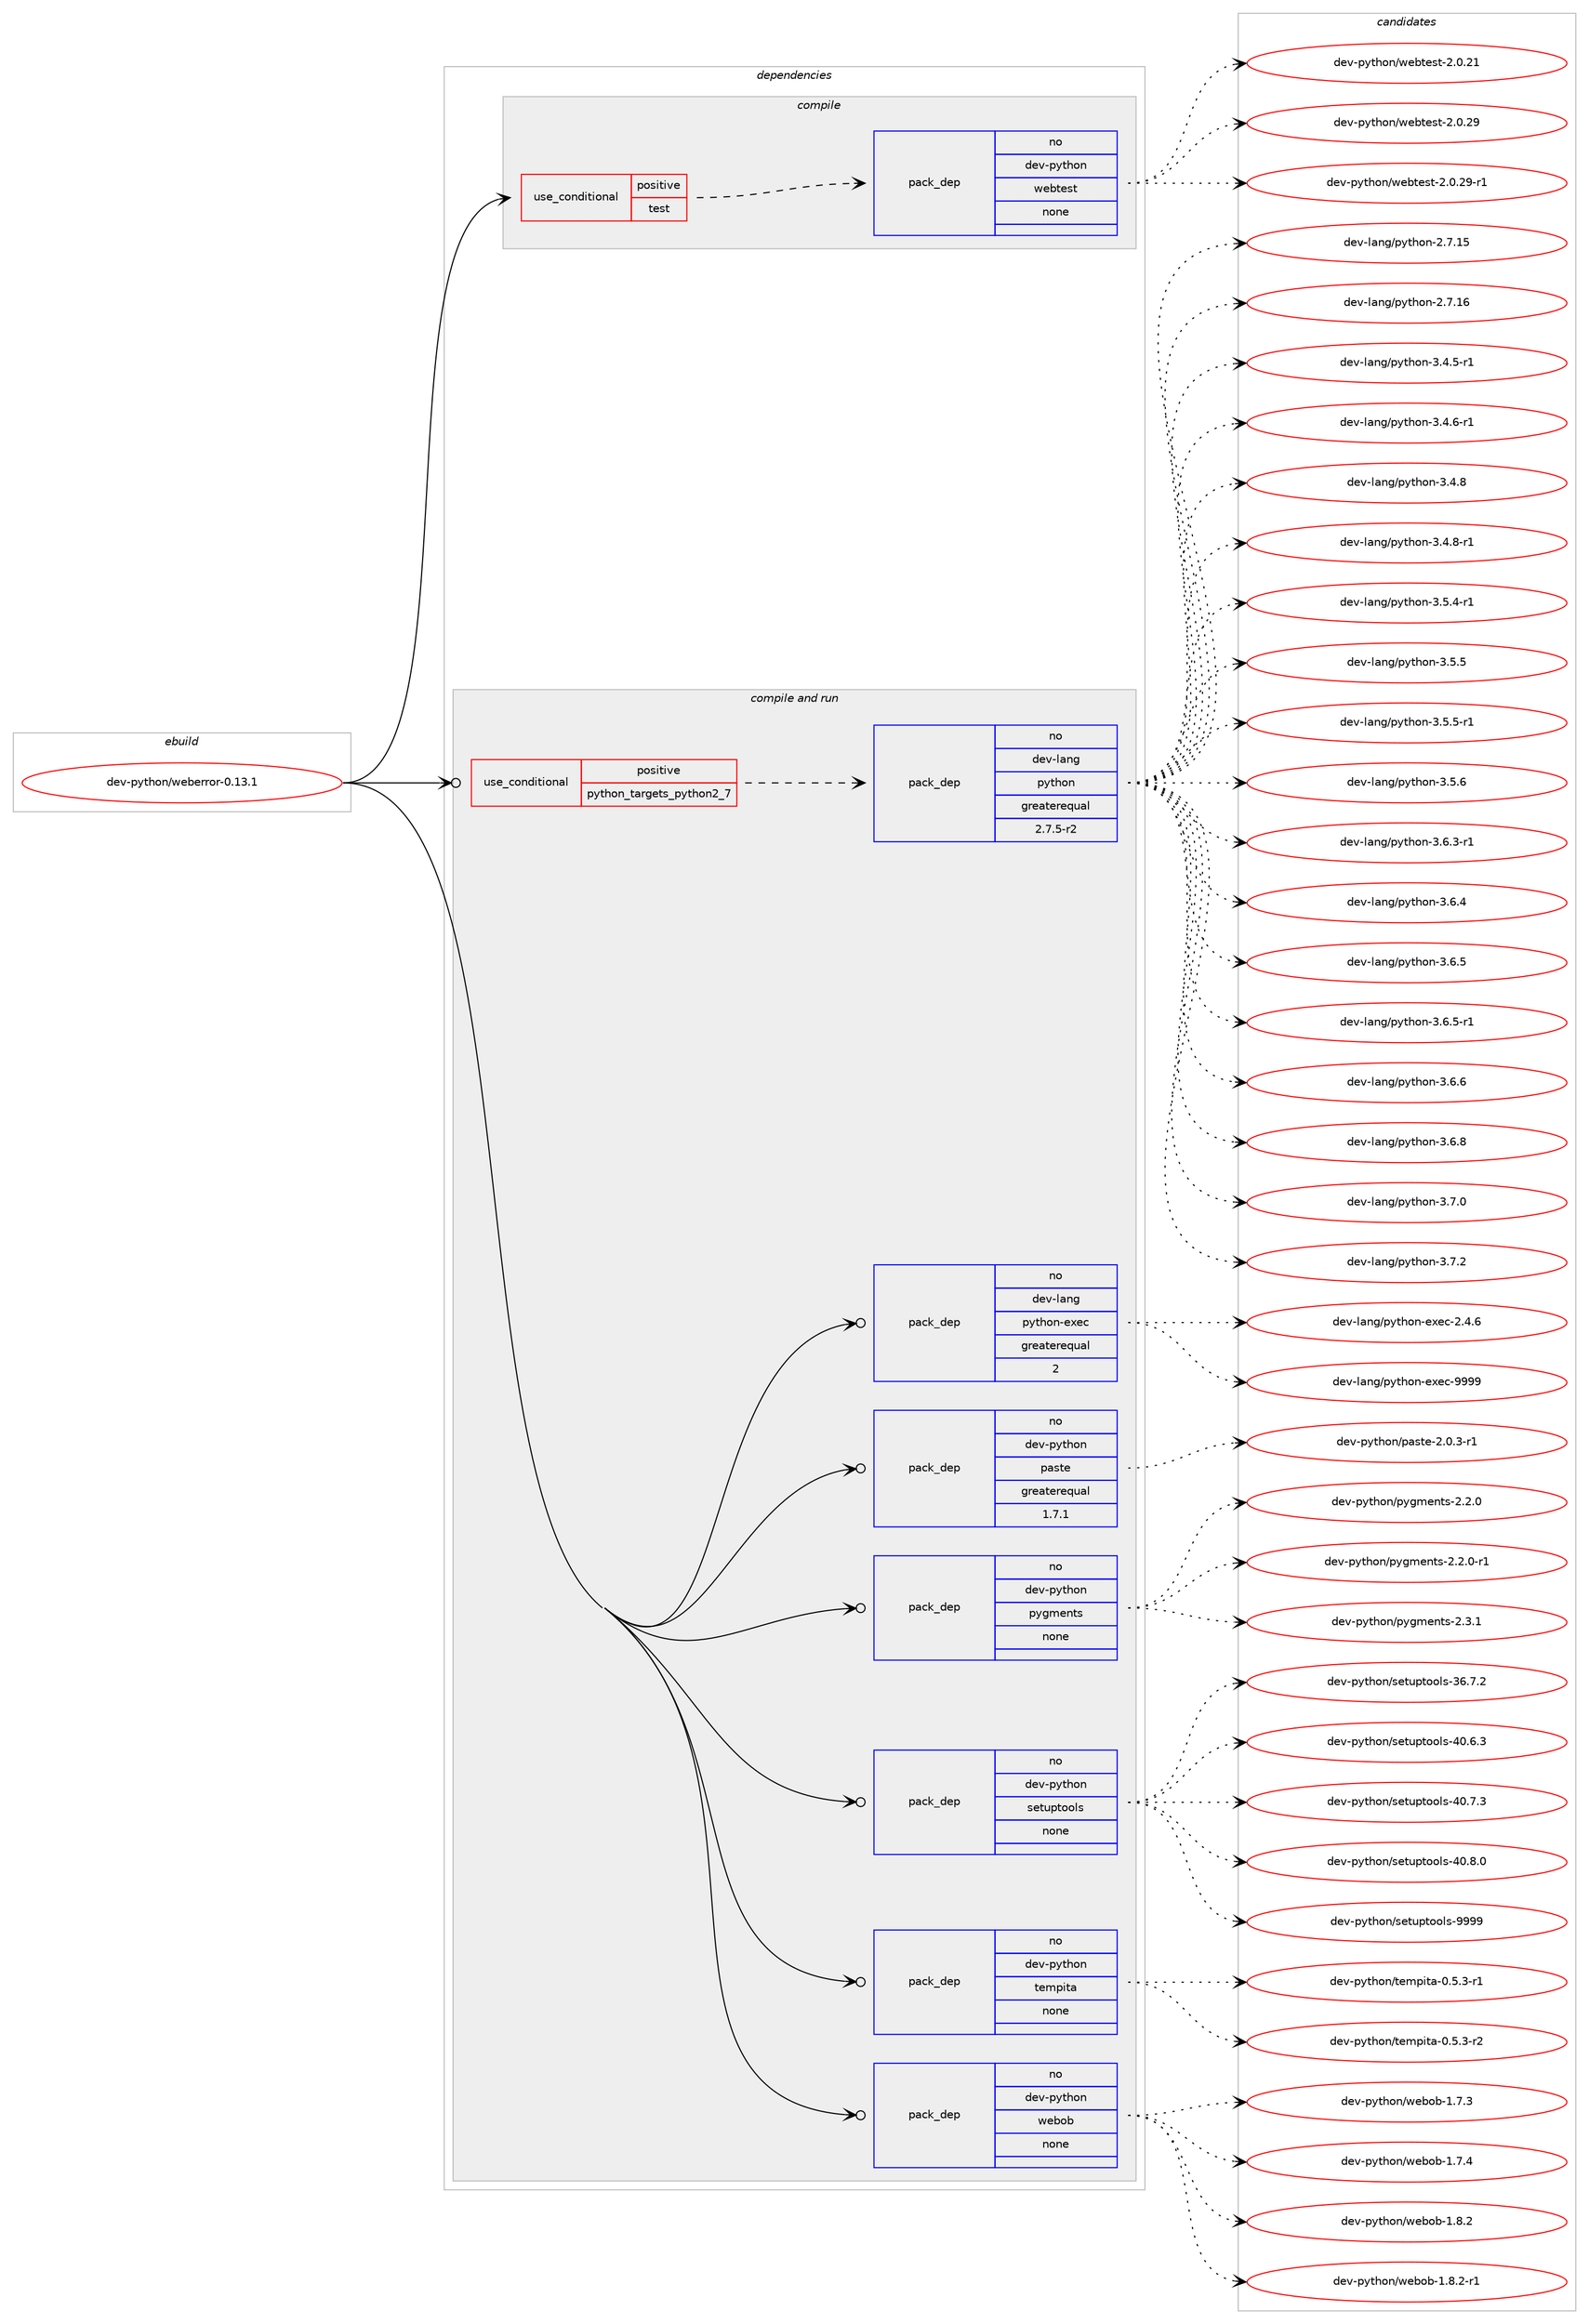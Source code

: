 digraph prolog {

# *************
# Graph options
# *************

newrank=true;
concentrate=true;
compound=true;
graph [rankdir=LR,fontname=Helvetica,fontsize=10,ranksep=1.5];#, ranksep=2.5, nodesep=0.2];
edge  [arrowhead=vee];
node  [fontname=Helvetica,fontsize=10];

# **********
# The ebuild
# **********

subgraph cluster_leftcol {
color=gray;
rank=same;
label=<<i>ebuild</i>>;
id [label="dev-python/weberror-0.13.1", color=red, width=4, href="../dev-python/weberror-0.13.1.svg"];
}

# ****************
# The dependencies
# ****************

subgraph cluster_midcol {
color=gray;
label=<<i>dependencies</i>>;
subgraph cluster_compile {
fillcolor="#eeeeee";
style=filled;
label=<<i>compile</i>>;
subgraph cond386687 {
dependency1447611 [label=<<TABLE BORDER="0" CELLBORDER="1" CELLSPACING="0" CELLPADDING="4"><TR><TD ROWSPAN="3" CELLPADDING="10">use_conditional</TD></TR><TR><TD>positive</TD></TR><TR><TD>test</TD></TR></TABLE>>, shape=none, color=red];
subgraph pack1037554 {
dependency1447612 [label=<<TABLE BORDER="0" CELLBORDER="1" CELLSPACING="0" CELLPADDING="4" WIDTH="220"><TR><TD ROWSPAN="6" CELLPADDING="30">pack_dep</TD></TR><TR><TD WIDTH="110">no</TD></TR><TR><TD>dev-python</TD></TR><TR><TD>webtest</TD></TR><TR><TD>none</TD></TR><TR><TD></TD></TR></TABLE>>, shape=none, color=blue];
}
dependency1447611:e -> dependency1447612:w [weight=20,style="dashed",arrowhead="vee"];
}
id:e -> dependency1447611:w [weight=20,style="solid",arrowhead="vee"];
}
subgraph cluster_compileandrun {
fillcolor="#eeeeee";
style=filled;
label=<<i>compile and run</i>>;
subgraph cond386688 {
dependency1447613 [label=<<TABLE BORDER="0" CELLBORDER="1" CELLSPACING="0" CELLPADDING="4"><TR><TD ROWSPAN="3" CELLPADDING="10">use_conditional</TD></TR><TR><TD>positive</TD></TR><TR><TD>python_targets_python2_7</TD></TR></TABLE>>, shape=none, color=red];
subgraph pack1037555 {
dependency1447614 [label=<<TABLE BORDER="0" CELLBORDER="1" CELLSPACING="0" CELLPADDING="4" WIDTH="220"><TR><TD ROWSPAN="6" CELLPADDING="30">pack_dep</TD></TR><TR><TD WIDTH="110">no</TD></TR><TR><TD>dev-lang</TD></TR><TR><TD>python</TD></TR><TR><TD>greaterequal</TD></TR><TR><TD>2.7.5-r2</TD></TR></TABLE>>, shape=none, color=blue];
}
dependency1447613:e -> dependency1447614:w [weight=20,style="dashed",arrowhead="vee"];
}
id:e -> dependency1447613:w [weight=20,style="solid",arrowhead="odotvee"];
subgraph pack1037556 {
dependency1447615 [label=<<TABLE BORDER="0" CELLBORDER="1" CELLSPACING="0" CELLPADDING="4" WIDTH="220"><TR><TD ROWSPAN="6" CELLPADDING="30">pack_dep</TD></TR><TR><TD WIDTH="110">no</TD></TR><TR><TD>dev-lang</TD></TR><TR><TD>python-exec</TD></TR><TR><TD>greaterequal</TD></TR><TR><TD>2</TD></TR></TABLE>>, shape=none, color=blue];
}
id:e -> dependency1447615:w [weight=20,style="solid",arrowhead="odotvee"];
subgraph pack1037557 {
dependency1447616 [label=<<TABLE BORDER="0" CELLBORDER="1" CELLSPACING="0" CELLPADDING="4" WIDTH="220"><TR><TD ROWSPAN="6" CELLPADDING="30">pack_dep</TD></TR><TR><TD WIDTH="110">no</TD></TR><TR><TD>dev-python</TD></TR><TR><TD>paste</TD></TR><TR><TD>greaterequal</TD></TR><TR><TD>1.7.1</TD></TR></TABLE>>, shape=none, color=blue];
}
id:e -> dependency1447616:w [weight=20,style="solid",arrowhead="odotvee"];
subgraph pack1037558 {
dependency1447617 [label=<<TABLE BORDER="0" CELLBORDER="1" CELLSPACING="0" CELLPADDING="4" WIDTH="220"><TR><TD ROWSPAN="6" CELLPADDING="30">pack_dep</TD></TR><TR><TD WIDTH="110">no</TD></TR><TR><TD>dev-python</TD></TR><TR><TD>pygments</TD></TR><TR><TD>none</TD></TR><TR><TD></TD></TR></TABLE>>, shape=none, color=blue];
}
id:e -> dependency1447617:w [weight=20,style="solid",arrowhead="odotvee"];
subgraph pack1037559 {
dependency1447618 [label=<<TABLE BORDER="0" CELLBORDER="1" CELLSPACING="0" CELLPADDING="4" WIDTH="220"><TR><TD ROWSPAN="6" CELLPADDING="30">pack_dep</TD></TR><TR><TD WIDTH="110">no</TD></TR><TR><TD>dev-python</TD></TR><TR><TD>setuptools</TD></TR><TR><TD>none</TD></TR><TR><TD></TD></TR></TABLE>>, shape=none, color=blue];
}
id:e -> dependency1447618:w [weight=20,style="solid",arrowhead="odotvee"];
subgraph pack1037560 {
dependency1447619 [label=<<TABLE BORDER="0" CELLBORDER="1" CELLSPACING="0" CELLPADDING="4" WIDTH="220"><TR><TD ROWSPAN="6" CELLPADDING="30">pack_dep</TD></TR><TR><TD WIDTH="110">no</TD></TR><TR><TD>dev-python</TD></TR><TR><TD>tempita</TD></TR><TR><TD>none</TD></TR><TR><TD></TD></TR></TABLE>>, shape=none, color=blue];
}
id:e -> dependency1447619:w [weight=20,style="solid",arrowhead="odotvee"];
subgraph pack1037561 {
dependency1447620 [label=<<TABLE BORDER="0" CELLBORDER="1" CELLSPACING="0" CELLPADDING="4" WIDTH="220"><TR><TD ROWSPAN="6" CELLPADDING="30">pack_dep</TD></TR><TR><TD WIDTH="110">no</TD></TR><TR><TD>dev-python</TD></TR><TR><TD>webob</TD></TR><TR><TD>none</TD></TR><TR><TD></TD></TR></TABLE>>, shape=none, color=blue];
}
id:e -> dependency1447620:w [weight=20,style="solid",arrowhead="odotvee"];
}
subgraph cluster_run {
fillcolor="#eeeeee";
style=filled;
label=<<i>run</i>>;
}
}

# **************
# The candidates
# **************

subgraph cluster_choices {
rank=same;
color=gray;
label=<<i>candidates</i>>;

subgraph choice1037554 {
color=black;
nodesep=1;
choice10010111845112121116104111110471191019811610111511645504648465049 [label="dev-python/webtest-2.0.21", color=red, width=4,href="../dev-python/webtest-2.0.21.svg"];
choice10010111845112121116104111110471191019811610111511645504648465057 [label="dev-python/webtest-2.0.29", color=red, width=4,href="../dev-python/webtest-2.0.29.svg"];
choice100101118451121211161041111104711910198116101115116455046484650574511449 [label="dev-python/webtest-2.0.29-r1", color=red, width=4,href="../dev-python/webtest-2.0.29-r1.svg"];
dependency1447612:e -> choice10010111845112121116104111110471191019811610111511645504648465049:w [style=dotted,weight="100"];
dependency1447612:e -> choice10010111845112121116104111110471191019811610111511645504648465057:w [style=dotted,weight="100"];
dependency1447612:e -> choice100101118451121211161041111104711910198116101115116455046484650574511449:w [style=dotted,weight="100"];
}
subgraph choice1037555 {
color=black;
nodesep=1;
choice10010111845108971101034711212111610411111045504655464953 [label="dev-lang/python-2.7.15", color=red, width=4,href="../dev-lang/python-2.7.15.svg"];
choice10010111845108971101034711212111610411111045504655464954 [label="dev-lang/python-2.7.16", color=red, width=4,href="../dev-lang/python-2.7.16.svg"];
choice1001011184510897110103471121211161041111104551465246534511449 [label="dev-lang/python-3.4.5-r1", color=red, width=4,href="../dev-lang/python-3.4.5-r1.svg"];
choice1001011184510897110103471121211161041111104551465246544511449 [label="dev-lang/python-3.4.6-r1", color=red, width=4,href="../dev-lang/python-3.4.6-r1.svg"];
choice100101118451089711010347112121116104111110455146524656 [label="dev-lang/python-3.4.8", color=red, width=4,href="../dev-lang/python-3.4.8.svg"];
choice1001011184510897110103471121211161041111104551465246564511449 [label="dev-lang/python-3.4.8-r1", color=red, width=4,href="../dev-lang/python-3.4.8-r1.svg"];
choice1001011184510897110103471121211161041111104551465346524511449 [label="dev-lang/python-3.5.4-r1", color=red, width=4,href="../dev-lang/python-3.5.4-r1.svg"];
choice100101118451089711010347112121116104111110455146534653 [label="dev-lang/python-3.5.5", color=red, width=4,href="../dev-lang/python-3.5.5.svg"];
choice1001011184510897110103471121211161041111104551465346534511449 [label="dev-lang/python-3.5.5-r1", color=red, width=4,href="../dev-lang/python-3.5.5-r1.svg"];
choice100101118451089711010347112121116104111110455146534654 [label="dev-lang/python-3.5.6", color=red, width=4,href="../dev-lang/python-3.5.6.svg"];
choice1001011184510897110103471121211161041111104551465446514511449 [label="dev-lang/python-3.6.3-r1", color=red, width=4,href="../dev-lang/python-3.6.3-r1.svg"];
choice100101118451089711010347112121116104111110455146544652 [label="dev-lang/python-3.6.4", color=red, width=4,href="../dev-lang/python-3.6.4.svg"];
choice100101118451089711010347112121116104111110455146544653 [label="dev-lang/python-3.6.5", color=red, width=4,href="../dev-lang/python-3.6.5.svg"];
choice1001011184510897110103471121211161041111104551465446534511449 [label="dev-lang/python-3.6.5-r1", color=red, width=4,href="../dev-lang/python-3.6.5-r1.svg"];
choice100101118451089711010347112121116104111110455146544654 [label="dev-lang/python-3.6.6", color=red, width=4,href="../dev-lang/python-3.6.6.svg"];
choice100101118451089711010347112121116104111110455146544656 [label="dev-lang/python-3.6.8", color=red, width=4,href="../dev-lang/python-3.6.8.svg"];
choice100101118451089711010347112121116104111110455146554648 [label="dev-lang/python-3.7.0", color=red, width=4,href="../dev-lang/python-3.7.0.svg"];
choice100101118451089711010347112121116104111110455146554650 [label="dev-lang/python-3.7.2", color=red, width=4,href="../dev-lang/python-3.7.2.svg"];
dependency1447614:e -> choice10010111845108971101034711212111610411111045504655464953:w [style=dotted,weight="100"];
dependency1447614:e -> choice10010111845108971101034711212111610411111045504655464954:w [style=dotted,weight="100"];
dependency1447614:e -> choice1001011184510897110103471121211161041111104551465246534511449:w [style=dotted,weight="100"];
dependency1447614:e -> choice1001011184510897110103471121211161041111104551465246544511449:w [style=dotted,weight="100"];
dependency1447614:e -> choice100101118451089711010347112121116104111110455146524656:w [style=dotted,weight="100"];
dependency1447614:e -> choice1001011184510897110103471121211161041111104551465246564511449:w [style=dotted,weight="100"];
dependency1447614:e -> choice1001011184510897110103471121211161041111104551465346524511449:w [style=dotted,weight="100"];
dependency1447614:e -> choice100101118451089711010347112121116104111110455146534653:w [style=dotted,weight="100"];
dependency1447614:e -> choice1001011184510897110103471121211161041111104551465346534511449:w [style=dotted,weight="100"];
dependency1447614:e -> choice100101118451089711010347112121116104111110455146534654:w [style=dotted,weight="100"];
dependency1447614:e -> choice1001011184510897110103471121211161041111104551465446514511449:w [style=dotted,weight="100"];
dependency1447614:e -> choice100101118451089711010347112121116104111110455146544652:w [style=dotted,weight="100"];
dependency1447614:e -> choice100101118451089711010347112121116104111110455146544653:w [style=dotted,weight="100"];
dependency1447614:e -> choice1001011184510897110103471121211161041111104551465446534511449:w [style=dotted,weight="100"];
dependency1447614:e -> choice100101118451089711010347112121116104111110455146544654:w [style=dotted,weight="100"];
dependency1447614:e -> choice100101118451089711010347112121116104111110455146544656:w [style=dotted,weight="100"];
dependency1447614:e -> choice100101118451089711010347112121116104111110455146554648:w [style=dotted,weight="100"];
dependency1447614:e -> choice100101118451089711010347112121116104111110455146554650:w [style=dotted,weight="100"];
}
subgraph choice1037556 {
color=black;
nodesep=1;
choice1001011184510897110103471121211161041111104510112010199455046524654 [label="dev-lang/python-exec-2.4.6", color=red, width=4,href="../dev-lang/python-exec-2.4.6.svg"];
choice10010111845108971101034711212111610411111045101120101994557575757 [label="dev-lang/python-exec-9999", color=red, width=4,href="../dev-lang/python-exec-9999.svg"];
dependency1447615:e -> choice1001011184510897110103471121211161041111104510112010199455046524654:w [style=dotted,weight="100"];
dependency1447615:e -> choice10010111845108971101034711212111610411111045101120101994557575757:w [style=dotted,weight="100"];
}
subgraph choice1037557 {
color=black;
nodesep=1;
choice1001011184511212111610411111047112971151161014550464846514511449 [label="dev-python/paste-2.0.3-r1", color=red, width=4,href="../dev-python/paste-2.0.3-r1.svg"];
dependency1447616:e -> choice1001011184511212111610411111047112971151161014550464846514511449:w [style=dotted,weight="100"];
}
subgraph choice1037558 {
color=black;
nodesep=1;
choice1001011184511212111610411111047112121103109101110116115455046504648 [label="dev-python/pygments-2.2.0", color=red, width=4,href="../dev-python/pygments-2.2.0.svg"];
choice10010111845112121116104111110471121211031091011101161154550465046484511449 [label="dev-python/pygments-2.2.0-r1", color=red, width=4,href="../dev-python/pygments-2.2.0-r1.svg"];
choice1001011184511212111610411111047112121103109101110116115455046514649 [label="dev-python/pygments-2.3.1", color=red, width=4,href="../dev-python/pygments-2.3.1.svg"];
dependency1447617:e -> choice1001011184511212111610411111047112121103109101110116115455046504648:w [style=dotted,weight="100"];
dependency1447617:e -> choice10010111845112121116104111110471121211031091011101161154550465046484511449:w [style=dotted,weight="100"];
dependency1447617:e -> choice1001011184511212111610411111047112121103109101110116115455046514649:w [style=dotted,weight="100"];
}
subgraph choice1037559 {
color=black;
nodesep=1;
choice100101118451121211161041111104711510111611711211611111110811545515446554650 [label="dev-python/setuptools-36.7.2", color=red, width=4,href="../dev-python/setuptools-36.7.2.svg"];
choice100101118451121211161041111104711510111611711211611111110811545524846544651 [label="dev-python/setuptools-40.6.3", color=red, width=4,href="../dev-python/setuptools-40.6.3.svg"];
choice100101118451121211161041111104711510111611711211611111110811545524846554651 [label="dev-python/setuptools-40.7.3", color=red, width=4,href="../dev-python/setuptools-40.7.3.svg"];
choice100101118451121211161041111104711510111611711211611111110811545524846564648 [label="dev-python/setuptools-40.8.0", color=red, width=4,href="../dev-python/setuptools-40.8.0.svg"];
choice10010111845112121116104111110471151011161171121161111111081154557575757 [label="dev-python/setuptools-9999", color=red, width=4,href="../dev-python/setuptools-9999.svg"];
dependency1447618:e -> choice100101118451121211161041111104711510111611711211611111110811545515446554650:w [style=dotted,weight="100"];
dependency1447618:e -> choice100101118451121211161041111104711510111611711211611111110811545524846544651:w [style=dotted,weight="100"];
dependency1447618:e -> choice100101118451121211161041111104711510111611711211611111110811545524846554651:w [style=dotted,weight="100"];
dependency1447618:e -> choice100101118451121211161041111104711510111611711211611111110811545524846564648:w [style=dotted,weight="100"];
dependency1447618:e -> choice10010111845112121116104111110471151011161171121161111111081154557575757:w [style=dotted,weight="100"];
}
subgraph choice1037560 {
color=black;
nodesep=1;
choice1001011184511212111610411111047116101109112105116974548465346514511449 [label="dev-python/tempita-0.5.3-r1", color=red, width=4,href="../dev-python/tempita-0.5.3-r1.svg"];
choice1001011184511212111610411111047116101109112105116974548465346514511450 [label="dev-python/tempita-0.5.3-r2", color=red, width=4,href="../dev-python/tempita-0.5.3-r2.svg"];
dependency1447619:e -> choice1001011184511212111610411111047116101109112105116974548465346514511449:w [style=dotted,weight="100"];
dependency1447619:e -> choice1001011184511212111610411111047116101109112105116974548465346514511450:w [style=dotted,weight="100"];
}
subgraph choice1037561 {
color=black;
nodesep=1;
choice10010111845112121116104111110471191019811198454946554651 [label="dev-python/webob-1.7.3", color=red, width=4,href="../dev-python/webob-1.7.3.svg"];
choice10010111845112121116104111110471191019811198454946554652 [label="dev-python/webob-1.7.4", color=red, width=4,href="../dev-python/webob-1.7.4.svg"];
choice10010111845112121116104111110471191019811198454946564650 [label="dev-python/webob-1.8.2", color=red, width=4,href="../dev-python/webob-1.8.2.svg"];
choice100101118451121211161041111104711910198111984549465646504511449 [label="dev-python/webob-1.8.2-r1", color=red, width=4,href="../dev-python/webob-1.8.2-r1.svg"];
dependency1447620:e -> choice10010111845112121116104111110471191019811198454946554651:w [style=dotted,weight="100"];
dependency1447620:e -> choice10010111845112121116104111110471191019811198454946554652:w [style=dotted,weight="100"];
dependency1447620:e -> choice10010111845112121116104111110471191019811198454946564650:w [style=dotted,weight="100"];
dependency1447620:e -> choice100101118451121211161041111104711910198111984549465646504511449:w [style=dotted,weight="100"];
}
}

}
